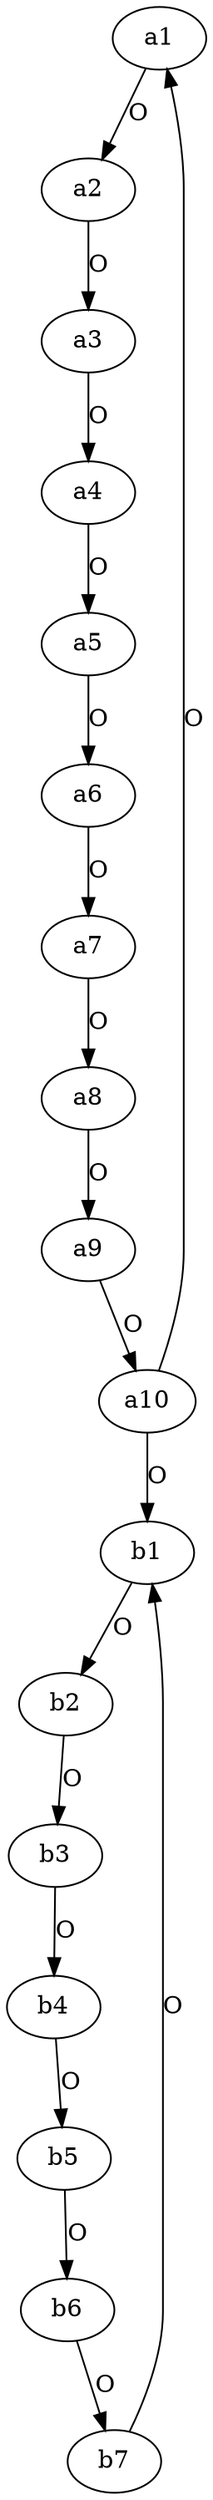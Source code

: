 digraph g {
"a1" -> "a2" [label="O",arrowhead=normal]
"a2" -> "a3" [label="O",arrowhead=normal]
"a3" -> "a4" [label="O",arrowhead=normal]
"a4" -> "a5" [label="O",arrowhead=normal]
"a5" -> "a6" [label="O",arrowhead=normal]
"a6" -> "a7" [label="O",arrowhead=normal]
"a7" -> "a8" [label="O",arrowhead=normal]
"a8" -> "a9" [label="O",arrowhead=normal]
"a9" -> "a10" [label="O",arrowhead=normal]
"a10" -> "a1" [label="O",arrowhead=normal]
"a10" -> "b1" [label="O",arrowhead=normal]
"b1" -> "b2" [label="O",arrowhead=normal]
"b2" -> "b3" [label="O",arrowhead=normal]
"b3" -> "b4" [label="O",arrowhead=normal]
"b4" -> "b5" [label="O",arrowhead=normal]
"b5" -> "b6" [label="O",arrowhead=normal]
"b6" -> "b7" [label="O",arrowhead=normal]
"b7" -> "b1" [label="O",arrowhead=normal]
}
